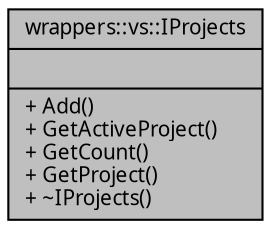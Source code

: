 digraph "wrappers::vs::IProjects"
{
 // INTERACTIVE_SVG=YES
  edge [fontname="Verdana",fontsize="10",labelfontname="Verdana",labelfontsize="10"];
  node [fontname="Verdana",fontsize="10",shape=record];
  Node1 [label="{wrappers::vs::IProjects\n||+ Add()\l+ GetActiveProject()\l+ GetCount()\l+ GetProject()\l+ ~IProjects()\l}",height=0.2,width=0.4,color="black", fillcolor="grey75", style="filled", fontcolor="black"];
}
